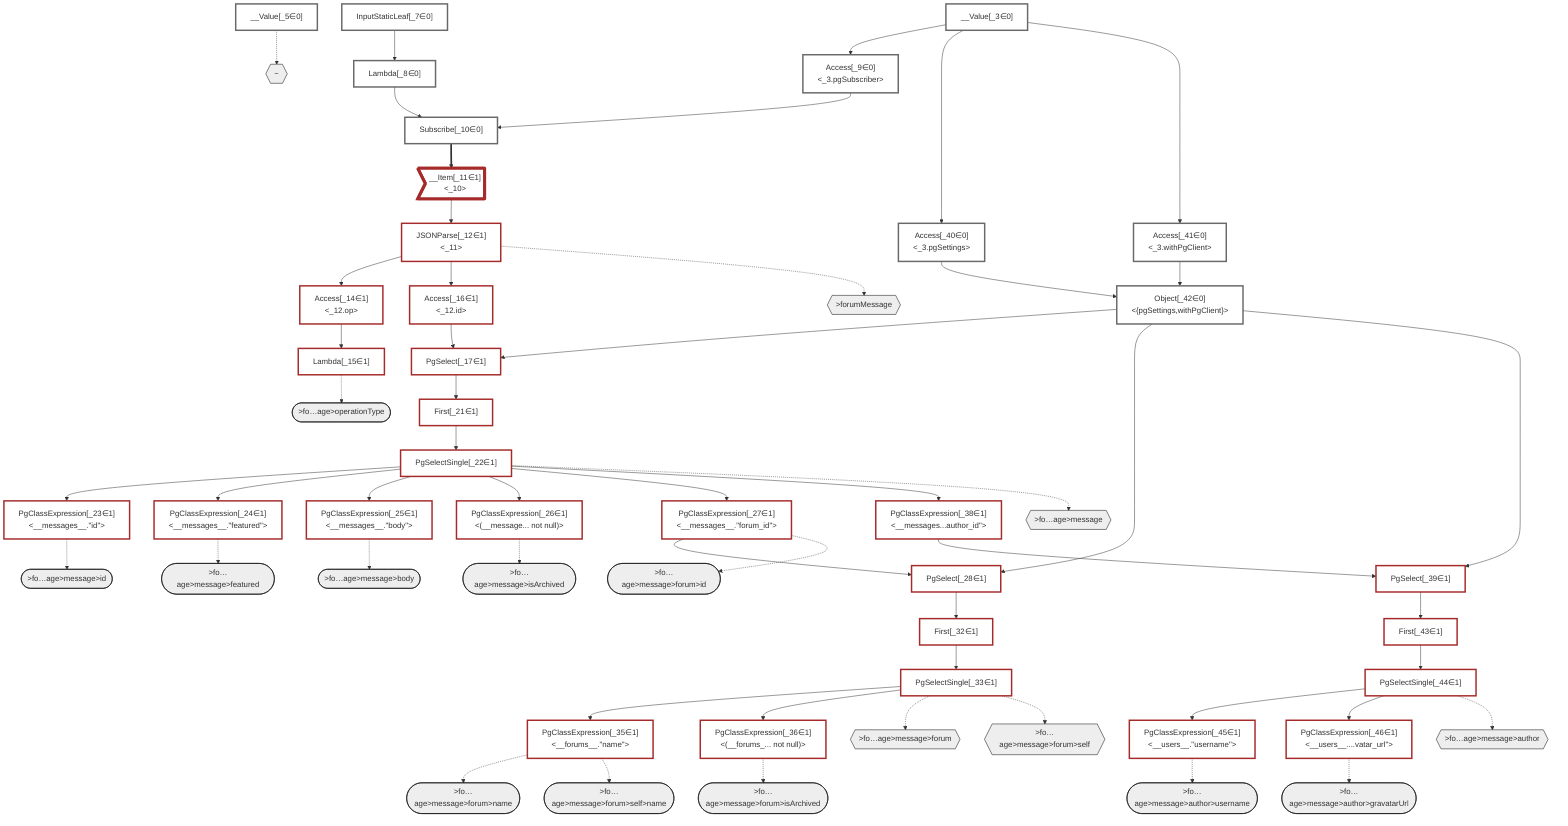 graph TD
    classDef path fill:#eee,stroke:#000
    classDef plan fill:#fff,stroke-width:3px
    classDef itemplan fill:#fff,stroke-width:6px
    classDef sideeffectplan fill:#f00,stroke-width:6px

    %% subgraph fields
    P1{{"~"}}:::path
    P2{{">forumMessage"}}:::path
    P3([">fo…age>operationType"]):::path
    %% P2 -.-> P3
    P4{{">fo…age>message"}}:::path
    P5([">fo…age>message>id"]):::path
    %% P4 -.-> P5
    P6([">fo…age>message>featured"]):::path
    %% P4 -.-> P6
    P7([">fo…age>message>body"]):::path
    %% P4 -.-> P7
    P8([">fo…age>message>isArchived"]):::path
    %% P4 -.-> P8
    P9{{">fo…age>message>forum"}}:::path
    P10([">fo…age>message>forum>id"]):::path
    %% P9 -.-> P10
    P11([">fo…age>message>forum>name"]):::path
    %% P9 -.-> P11
    P12([">fo…age>message>forum>isArchived"]):::path
    %% P9 -.-> P12
    P13{{">fo…age>message>forum>self"}}:::path
    P14([">fo…age>message>forum>self>name"]):::path
    %% P13 -.-> P14
    %% P9 -.-> P13
    %% P4 -.-> P9
    P15{{">fo…age>message>author"}}:::path
    P16([">fo…age>message>author>username"]):::path
    %% P15 -.-> P16
    P17([">fo…age>message>author>gravatarUrl"]):::path
    %% P15 -.-> P17
    %% P4 -.-> P15
    %% P2 -.-> P4
    %% P1 -.-> P2
    %% end

    %% define plans
    __Value_3["__Value[_3∈0]<br /><context>"]:::plan
    __Value_5["__Value[_5∈0]<br /><rootValue>"]:::plan
    InputStaticLeaf_7["InputStaticLeaf[_7∈0]"]:::plan
    Lambda_8["Lambda[_8∈0]"]:::plan
    Access_9["Access[_9∈0]<br /><_3.pgSubscriber>"]:::plan
    Subscribe_10["Subscribe[_10∈0]"]:::plan
    __Item_11>"__Item[_11∈1]<br /><_10>"]:::itemplan
    JSONParse_12["JSONParse[_12∈1]<br /><_11>"]:::plan
    Access_14["Access[_14∈1]<br /><_12.op>"]:::plan
    Lambda_15["Lambda[_15∈1]"]:::plan
    Access_16["Access[_16∈1]<br /><_12.id>"]:::plan
    PgSelect_17["PgSelect[_17∈1]<br /><messages>"]:::plan
    First_21["First[_21∈1]"]:::plan
    PgSelectSingle_22["PgSelectSingle[_22∈1]<br /><messages>"]:::plan
    PgClassExpression_23["PgClassExpression[_23∈1]<br /><__messages__.#quot;id#quot;>"]:::plan
    PgClassExpression_24["PgClassExpression[_24∈1]<br /><__messages__.#quot;featured#quot;>"]:::plan
    PgClassExpression_25["PgClassExpression[_25∈1]<br /><__messages__.#quot;body#quot;>"]:::plan
    PgClassExpression_26["PgClassExpression[_26∈1]<br /><(__message... not null)>"]:::plan
    PgClassExpression_27["PgClassExpression[_27∈1]<br /><__messages__.#quot;forum_id#quot;>"]:::plan
    PgSelect_28["PgSelect[_28∈1]<br /><forums>"]:::plan
    First_32["First[_32∈1]"]:::plan
    PgSelectSingle_33["PgSelectSingle[_33∈1]<br /><forums>"]:::plan
    PgClassExpression_35["PgClassExpression[_35∈1]<br /><__forums__.#quot;name#quot;>"]:::plan
    PgClassExpression_36["PgClassExpression[_36∈1]<br /><(__forums_... not null)>"]:::plan
    PgClassExpression_38["PgClassExpression[_38∈1]<br /><__messages...author_id#quot;>"]:::plan
    PgSelect_39["PgSelect[_39∈1]<br /><users>"]:::plan
    Access_40["Access[_40∈0]<br /><_3.pgSettings>"]:::plan
    Access_41["Access[_41∈0]<br /><_3.withPgClient>"]:::plan
    Object_42["Object[_42∈0]<br /><{pgSettings,withPgClient}>"]:::plan
    First_43["First[_43∈1]"]:::plan
    PgSelectSingle_44["PgSelectSingle[_44∈1]<br /><users>"]:::plan
    PgClassExpression_45["PgClassExpression[_45∈1]<br /><__users__.#quot;username#quot;>"]:::plan
    PgClassExpression_46["PgClassExpression[_46∈1]<br /><__users__....vatar_url#quot;>"]:::plan

    %% plan dependencies
    InputStaticLeaf_7 --> Lambda_8
    __Value_3 --> Access_9
    Access_9 --> Subscribe_10
    Lambda_8 --> Subscribe_10
    Subscribe_10 ==> __Item_11
    __Item_11 --> JSONParse_12
    JSONParse_12 --> Access_14
    Access_14 --> Lambda_15
    JSONParse_12 --> Access_16
    Object_42 --> PgSelect_17
    Access_16 --> PgSelect_17
    PgSelect_17 --> First_21
    First_21 --> PgSelectSingle_22
    PgSelectSingle_22 --> PgClassExpression_23
    PgSelectSingle_22 --> PgClassExpression_24
    PgSelectSingle_22 --> PgClassExpression_25
    PgSelectSingle_22 --> PgClassExpression_26
    PgSelectSingle_22 --> PgClassExpression_27
    Object_42 --> PgSelect_28
    PgClassExpression_27 --> PgSelect_28
    PgSelect_28 --> First_32
    First_32 --> PgSelectSingle_33
    PgSelectSingle_33 --> PgClassExpression_35
    PgSelectSingle_33 --> PgClassExpression_36
    PgSelectSingle_22 --> PgClassExpression_38
    Object_42 --> PgSelect_39
    PgClassExpression_38 --> PgSelect_39
    __Value_3 --> Access_40
    __Value_3 --> Access_41
    Access_40 --> Object_42
    Access_41 --> Object_42
    PgSelect_39 --> First_43
    First_43 --> PgSelectSingle_44
    PgSelectSingle_44 --> PgClassExpression_45
    PgSelectSingle_44 --> PgClassExpression_46

    %% plan-to-path relationships
    __Value_5 -.-> P1
    JSONParse_12 -.-> P2
    Lambda_15 -.-> P3
    PgSelectSingle_22 -.-> P4
    PgClassExpression_23 -.-> P5
    PgClassExpression_24 -.-> P6
    PgClassExpression_25 -.-> P7
    PgClassExpression_26 -.-> P8
    PgSelectSingle_33 -.-> P9
    PgClassExpression_27 -.-> P10
    PgClassExpression_35 -.-> P11
    PgClassExpression_36 -.-> P12
    PgSelectSingle_33 -.-> P13
    PgClassExpression_35 -.-> P14
    PgSelectSingle_44 -.-> P15
    PgClassExpression_45 -.-> P16
    PgClassExpression_46 -.-> P17

    %% allocate buckets
    classDef bucket0 stroke:#696969
    class __Value_3,__Value_5,InputStaticLeaf_7,Lambda_8,Access_9,Subscribe_10,Access_40,Access_41,Object_42 bucket0
    classDef bucket1 stroke:#a52a2a
    class __Item_11,JSONParse_12,Access_14,Lambda_15,Access_16,PgSelect_17,First_21,PgSelectSingle_22,PgClassExpression_23,PgClassExpression_24,PgClassExpression_25,PgClassExpression_26,PgClassExpression_27,PgSelect_28,First_32,PgSelectSingle_33,PgClassExpression_35,PgClassExpression_36,PgClassExpression_38,PgSelect_39,First_43,PgSelectSingle_44,PgClassExpression_45,PgClassExpression_46 bucket1